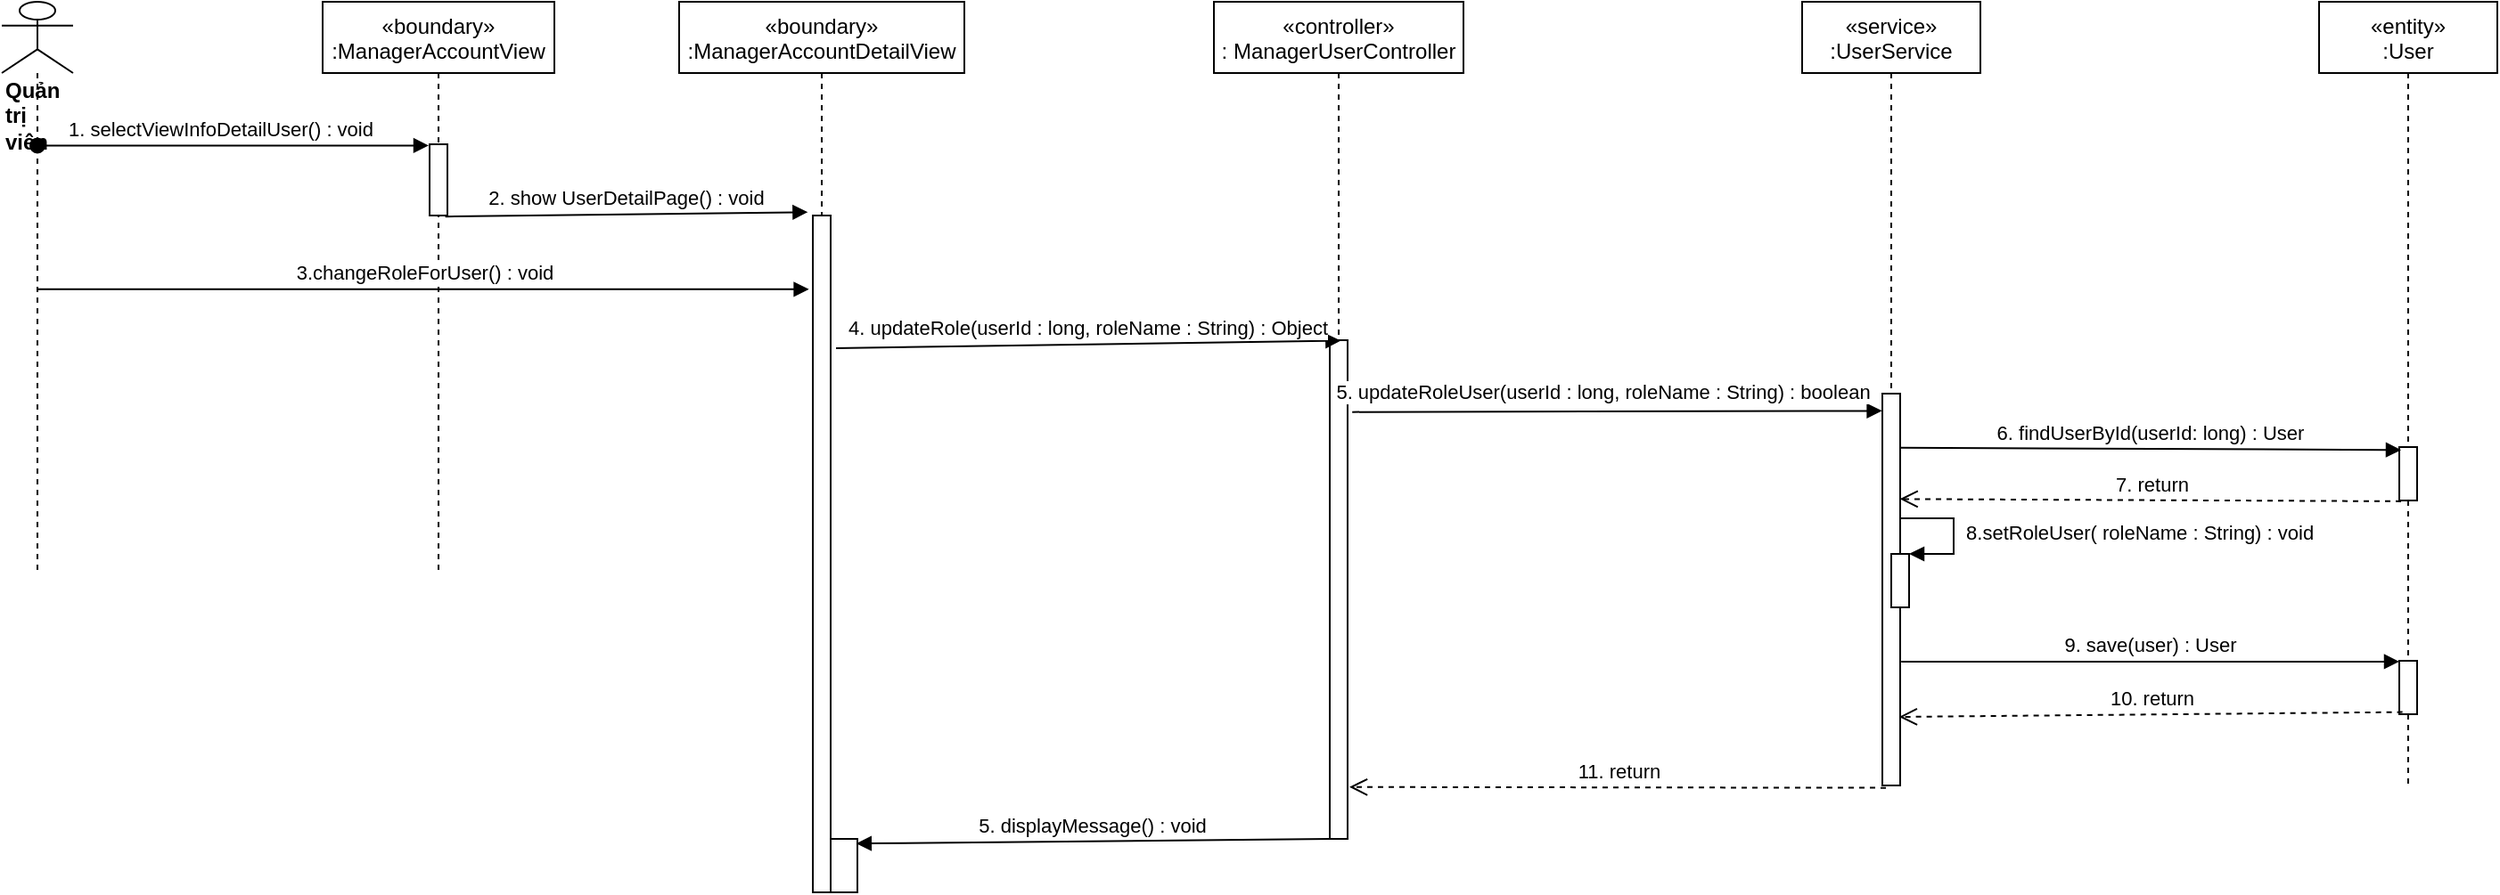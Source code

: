 <mxfile version="14.6.11" type="device"><diagram id="kgpKYQtTHZ0yAKxKKP6v" name="Page-1"><mxGraphModel dx="1038" dy="523" grid="1" gridSize="10" guides="1" tooltips="1" connect="1" arrows="1" fold="1" page="1" pageScale="1" pageWidth="850" pageHeight="1100" math="0" shadow="0"><root><mxCell id="0"/><mxCell id="1" parent="0"/><mxCell id="jk9_rW4U4wYlGhrvDDTP-1" value="«boundary»&#10;:ManagerAccountView" style="shape=umlLifeline;perimeter=lifelinePerimeter;container=1;collapsible=0;recursiveResize=0;rounded=0;shadow=0;strokeWidth=1;" vertex="1" parent="1"><mxGeometry x="250" y="80" width="130" height="320" as="geometry"/></mxCell><mxCell id="jk9_rW4U4wYlGhrvDDTP-2" value="" style="points=[];perimeter=orthogonalPerimeter;rounded=0;shadow=0;strokeWidth=1;" vertex="1" parent="jk9_rW4U4wYlGhrvDDTP-1"><mxGeometry x="60" y="80" width="10" height="40" as="geometry"/></mxCell><mxCell id="jk9_rW4U4wYlGhrvDDTP-3" value="«controller»&#10;: ManagerUserController" style="shape=umlLifeline;perimeter=lifelinePerimeter;container=1;collapsible=0;recursiveResize=0;rounded=0;shadow=0;strokeWidth=1;" vertex="1" parent="1"><mxGeometry x="750" y="80" width="140" height="470" as="geometry"/></mxCell><mxCell id="jk9_rW4U4wYlGhrvDDTP-4" value="" style="points=[];perimeter=orthogonalPerimeter;rounded=0;shadow=0;strokeWidth=1;" vertex="1" parent="jk9_rW4U4wYlGhrvDDTP-3"><mxGeometry x="65" y="190" width="10" height="280" as="geometry"/></mxCell><mxCell id="jk9_rW4U4wYlGhrvDDTP-5" value="&lt;div&gt;&lt;b&gt;Quản trị viên&lt;/b&gt;&lt;/div&gt;" style="shape=umlLifeline;participant=umlActor;perimeter=lifelinePerimeter;whiteSpace=wrap;html=1;container=1;collapsible=0;recursiveResize=0;verticalAlign=top;spacingTop=36;outlineConnect=0;align=left;size=40;" vertex="1" parent="1"><mxGeometry x="70" y="80" width="40" height="320" as="geometry"/></mxCell><mxCell id="jk9_rW4U4wYlGhrvDDTP-6" value="1. selectViewInfoDetailUser() : void" style="verticalAlign=bottom;startArrow=oval;endArrow=block;startSize=8;shadow=0;strokeWidth=1;entryX=-0.05;entryY=0.018;entryDx=0;entryDy=0;entryPerimeter=0;" edge="1" parent="1" source="jk9_rW4U4wYlGhrvDDTP-5" target="jk9_rW4U4wYlGhrvDDTP-2"><mxGeometry x="-0.06" relative="1" as="geometry"><mxPoint x="100" y="170" as="sourcePoint"/><mxPoint as="offset"/></mxGeometry></mxCell><mxCell id="jk9_rW4U4wYlGhrvDDTP-7" value="«service»&#10;:UserService" style="shape=umlLifeline;perimeter=lifelinePerimeter;container=1;collapsible=0;recursiveResize=0;rounded=0;shadow=0;strokeWidth=1;" vertex="1" parent="1"><mxGeometry x="1080" y="80" width="100" height="440" as="geometry"/></mxCell><mxCell id="jk9_rW4U4wYlGhrvDDTP-8" value="" style="points=[];perimeter=orthogonalPerimeter;rounded=0;shadow=0;strokeWidth=1;" vertex="1" parent="jk9_rW4U4wYlGhrvDDTP-7"><mxGeometry x="45" y="220" width="10" height="220" as="geometry"/></mxCell><mxCell id="jk9_rW4U4wYlGhrvDDTP-9" value="4. updateRole(userId : long, roleName : String) : Object" style="html=1;verticalAlign=bottom;endArrow=block;entryX=0.617;entryY=0.001;entryDx=0;entryDy=0;entryPerimeter=0;exitX=1.3;exitY=0.196;exitDx=0;exitDy=0;exitPerimeter=0;" edge="1" parent="1" source="jk9_rW4U4wYlGhrvDDTP-19" target="jk9_rW4U4wYlGhrvDDTP-4"><mxGeometry width="80" relative="1" as="geometry"><mxPoint x="550" y="270" as="sourcePoint"/><mxPoint x="500" y="210" as="targetPoint"/></mxGeometry></mxCell><mxCell id="jk9_rW4U4wYlGhrvDDTP-10" value="" style="html=1;verticalAlign=bottom;endArrow=block;exitX=1.26;exitY=0.144;exitDx=0;exitDy=0;exitPerimeter=0;entryX=-0.02;entryY=0.044;entryDx=0;entryDy=0;entryPerimeter=0;" edge="1" parent="1" source="jk9_rW4U4wYlGhrvDDTP-4" target="jk9_rW4U4wYlGhrvDDTP-8"><mxGeometry width="80" relative="1" as="geometry"><mxPoint x="860" y="292" as="sourcePoint"/><mxPoint x="1090" y="312" as="targetPoint"/></mxGeometry></mxCell><mxCell id="jk9_rW4U4wYlGhrvDDTP-11" value="5. updateRoleUser(userId : long, roleName : String) : boolean" style="edgeLabel;html=1;align=center;verticalAlign=middle;resizable=0;points=[];" vertex="1" connectable="0" parent="jk9_rW4U4wYlGhrvDDTP-10"><mxGeometry x="-0.077" y="4" relative="1" as="geometry"><mxPoint x="3" y="-7" as="offset"/></mxGeometry></mxCell><mxCell id="jk9_rW4U4wYlGhrvDDTP-12" value="11. return" style="html=1;verticalAlign=bottom;endArrow=open;dashed=1;endSize=8;exitX=0.2;exitY=1.006;exitDx=0;exitDy=0;exitPerimeter=0;entryX=1.1;entryY=0.896;entryDx=0;entryDy=0;entryPerimeter=0;" edge="1" parent="1" source="jk9_rW4U4wYlGhrvDDTP-8" target="jk9_rW4U4wYlGhrvDDTP-4"><mxGeometry relative="1" as="geometry"><mxPoint x="845" y="261.015" as="sourcePoint"/><mxPoint x="580" y="307" as="targetPoint"/></mxGeometry></mxCell><mxCell id="jk9_rW4U4wYlGhrvDDTP-13" value="5. displayMessage() : void" style="verticalAlign=bottom;endArrow=block;shadow=0;strokeWidth=1;entryX=0.96;entryY=0.087;entryDx=0;entryDy=0;entryPerimeter=0;" edge="1" parent="1" source="jk9_rW4U4wYlGhrvDDTP-4" target="jk9_rW4U4wYlGhrvDDTP-20"><mxGeometry relative="1" as="geometry"><mxPoint x="550" y="319" as="sourcePoint"/><mxPoint x="560" y="330" as="targetPoint"/></mxGeometry></mxCell><mxCell id="jk9_rW4U4wYlGhrvDDTP-14" value="«entity»&#10;:User" style="shape=umlLifeline;perimeter=lifelinePerimeter;container=1;collapsible=0;recursiveResize=0;rounded=0;shadow=0;strokeWidth=1;" vertex="1" parent="1"><mxGeometry x="1370" y="80" width="100" height="440" as="geometry"/></mxCell><mxCell id="jk9_rW4U4wYlGhrvDDTP-15" value="" style="points=[];perimeter=orthogonalPerimeter;rounded=0;shadow=0;strokeWidth=1;" vertex="1" parent="jk9_rW4U4wYlGhrvDDTP-14"><mxGeometry x="45" y="250" width="10" height="30" as="geometry"/></mxCell><mxCell id="jk9_rW4U4wYlGhrvDDTP-26" value="" style="html=1;points=[];perimeter=orthogonalPerimeter;" vertex="1" parent="jk9_rW4U4wYlGhrvDDTP-14"><mxGeometry x="45" y="370" width="10" height="30" as="geometry"/></mxCell><mxCell id="jk9_rW4U4wYlGhrvDDTP-16" value="6. findUserById(userId: long) : User" style="html=1;verticalAlign=bottom;endArrow=block;entryX=0.1;entryY=0.055;entryDx=0;entryDy=0;entryPerimeter=0;exitX=0.98;exitY=0.138;exitDx=0;exitDy=0;exitPerimeter=0;" edge="1" parent="1" target="jk9_rW4U4wYlGhrvDDTP-15" source="jk9_rW4U4wYlGhrvDDTP-8"><mxGeometry width="80" relative="1" as="geometry"><mxPoint x="1150" y="332" as="sourcePoint"/><mxPoint x="1010" y="239" as="targetPoint"/></mxGeometry></mxCell><mxCell id="jk9_rW4U4wYlGhrvDDTP-17" value="7. return" style="html=1;verticalAlign=bottom;endArrow=open;dashed=1;endSize=8;exitX=0.1;exitY=1.015;exitDx=0;exitDy=0;exitPerimeter=0;entryX=0.98;entryY=0.269;entryDx=0;entryDy=0;entryPerimeter=0;" edge="1" parent="1" source="jk9_rW4U4wYlGhrvDDTP-15" target="jk9_rW4U4wYlGhrvDDTP-8"><mxGeometry relative="1" as="geometry"><mxPoint x="790" y="300" as="sourcePoint"/><mxPoint x="1150" y="360" as="targetPoint"/></mxGeometry></mxCell><mxCell id="jk9_rW4U4wYlGhrvDDTP-18" value="«boundary»&#10;:ManagerAccountDetailView" style="shape=umlLifeline;perimeter=lifelinePerimeter;container=1;collapsible=0;recursiveResize=0;rounded=0;shadow=0;strokeWidth=1;" vertex="1" parent="1"><mxGeometry x="450" y="80" width="160" height="500" as="geometry"/></mxCell><mxCell id="jk9_rW4U4wYlGhrvDDTP-19" value="" style="points=[];perimeter=orthogonalPerimeter;rounded=0;shadow=0;strokeWidth=1;" vertex="1" parent="jk9_rW4U4wYlGhrvDDTP-18"><mxGeometry x="75" y="120" width="10" height="380" as="geometry"/></mxCell><mxCell id="jk9_rW4U4wYlGhrvDDTP-20" value="" style="html=1;points=[];perimeter=orthogonalPerimeter;" vertex="1" parent="jk9_rW4U4wYlGhrvDDTP-18"><mxGeometry x="85" y="470" width="15" height="30" as="geometry"/></mxCell><mxCell id="jk9_rW4U4wYlGhrvDDTP-21" value="2. show UserDetailPage() : void" style="html=1;verticalAlign=bottom;endArrow=block;exitX=0.88;exitY=1.015;exitDx=0;exitDy=0;exitPerimeter=0;entryX=-0.28;entryY=-0.005;entryDx=0;entryDy=0;entryPerimeter=0;" edge="1" parent="1" source="jk9_rW4U4wYlGhrvDDTP-2" target="jk9_rW4U4wYlGhrvDDTP-19"><mxGeometry width="80" relative="1" as="geometry"><mxPoint x="700" y="300" as="sourcePoint"/><mxPoint x="440" y="204" as="targetPoint"/></mxGeometry></mxCell><mxCell id="jk9_rW4U4wYlGhrvDDTP-22" value="3.changeRoleForUser() : void" style="html=1;verticalAlign=bottom;endArrow=block;entryX=-0.22;entryY=0.109;entryDx=0;entryDy=0;entryPerimeter=0;" edge="1" parent="1" source="jk9_rW4U4wYlGhrvDDTP-5" target="jk9_rW4U4wYlGhrvDDTP-19"><mxGeometry width="80" relative="1" as="geometry"><mxPoint x="380" y="270" as="sourcePoint"/><mxPoint x="480" y="240" as="targetPoint"/></mxGeometry></mxCell><mxCell id="jk9_rW4U4wYlGhrvDDTP-25" value="9. save(user) : User" style="html=1;verticalAlign=bottom;endArrow=block;exitX=1.06;exitY=0.684;exitDx=0;exitDy=0;exitPerimeter=0;" edge="1" parent="1" source="jk9_rW4U4wYlGhrvDDTP-8" target="jk9_rW4U4wYlGhrvDDTP-26"><mxGeometry width="80" relative="1" as="geometry"><mxPoint x="1150" y="450" as="sourcePoint"/><mxPoint x="1070" y="370" as="targetPoint"/></mxGeometry></mxCell><mxCell id="jk9_rW4U4wYlGhrvDDTP-27" value="10. return" style="html=1;verticalAlign=bottom;endArrow=open;dashed=1;endSize=8;exitX=0.18;exitY=0.96;exitDx=0;exitDy=0;exitPerimeter=0;entryX=0.94;entryY=0.825;entryDx=0;entryDy=0;entryPerimeter=0;" edge="1" parent="1" source="jk9_rW4U4wYlGhrvDDTP-26" target="jk9_rW4U4wYlGhrvDDTP-8"><mxGeometry relative="1" as="geometry"><mxPoint x="1070" y="370" as="sourcePoint"/><mxPoint x="1120" y="478" as="targetPoint"/></mxGeometry></mxCell><mxCell id="jk9_rW4U4wYlGhrvDDTP-28" value="" style="html=1;points=[];perimeter=orthogonalPerimeter;" vertex="1" parent="1"><mxGeometry x="1130" y="390" width="10" height="30" as="geometry"/></mxCell><mxCell id="jk9_rW4U4wYlGhrvDDTP-29" value="&amp;nbsp;8.setRoleUser( roleName : String) : void" style="edgeStyle=orthogonalEdgeStyle;html=1;align=left;spacingLeft=2;endArrow=block;rounded=0;entryX=1;entryY=0;" edge="1" target="jk9_rW4U4wYlGhrvDDTP-28" parent="1"><mxGeometry relative="1" as="geometry"><mxPoint x="1135" y="370" as="sourcePoint"/><Array as="points"><mxPoint x="1165" y="370"/></Array></mxGeometry></mxCell></root></mxGraphModel></diagram></mxfile>
